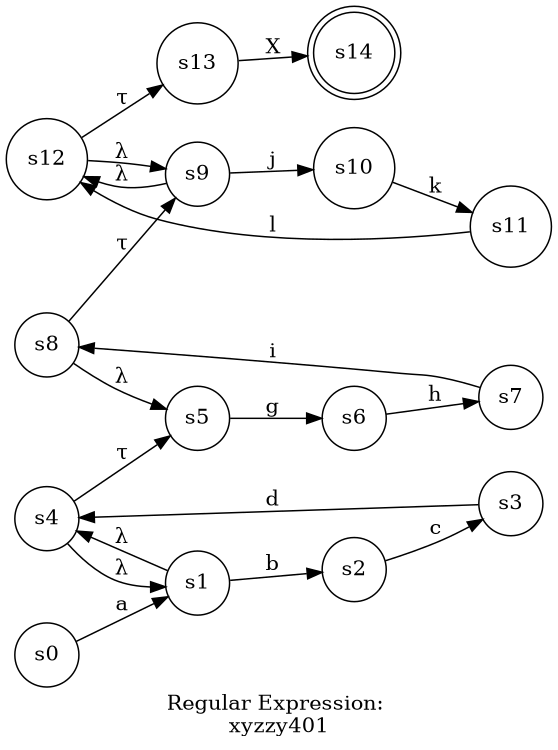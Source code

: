 digraph finite_state_machine {
	label="Regular Expression: \nxyzzy401";
	rankdir=LR;
	size="8,5"
	node [shape = doublecircle]; s14;
	node [shape = circle];
	s0 -> s1 [ label = "a" ];
	s1 -> s2 [ label = "b" ];
	s1 -> s4 [ label = "λ" ];
	s2 -> s3 [ label = "c" ];
	s3 -> s4 [ label = "d" ];
	s4 -> s1 [ label = "λ" ];
	s4 -> s5 [ label = "τ" ];
	s5 -> s6 [ label = "g" ];
	s6 -> s7 [ label = "h" ];
	s7 -> s8 [ label = "i" ];
	s8 -> s5 [ label = "λ" ];
	s8 -> s9 [ label = "τ" ];
	s9 -> s10 [ label = "j" ];
	s9 -> s12 [ label = "λ" ];
	s10 -> s11 [ label = "k" ];
	s11 -> s12 [ label = "l" ];
	s12 -> s9 [ label = "λ" ];
	s12 -> s13 [ label = "τ" ];
	s13 -> s14 [ label = "X" ];
}
